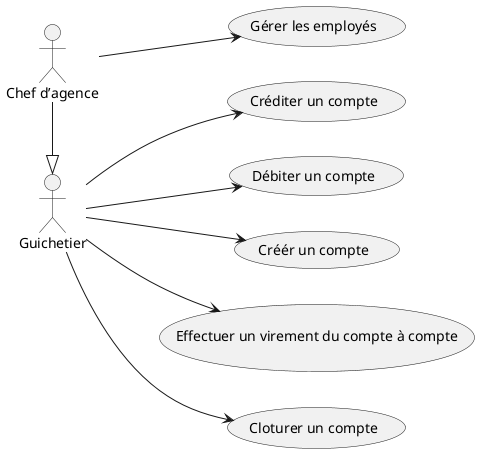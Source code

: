 @startuml UseCase
left to right direction

:Guichetier: as guichetier
:Chef d’agence: as chef

(Créditer un compte) as crediter
(Débiter un compte) as debiter
(Créér un compte) as creer
(Effectuer un virement du compte à compte) as virement
(Cloturer un compte) as cloturer
(Gérer les employés) as gerer

guichetier --> crediter
guichetier --> debiter
guichetier --> creer
guichetier --> virement
guichetier --> cloturer
chef --> gerer

chef -|> guichetier


@enduml